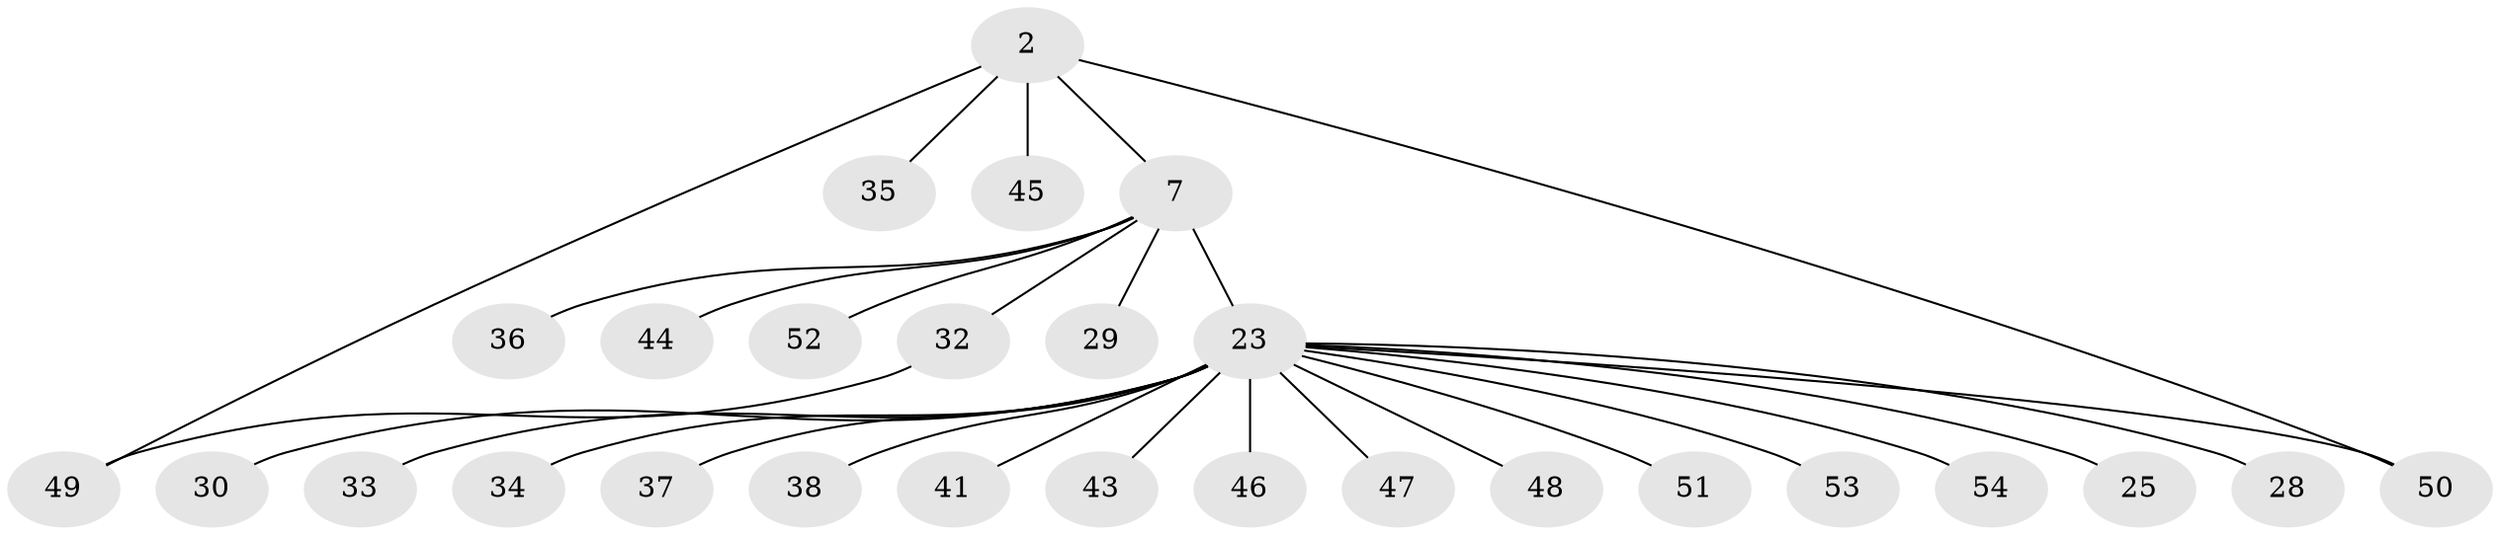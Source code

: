 // original degree distribution, {7: 0.07407407407407407, 5: 0.037037037037037035, 6: 0.018518518518518517, 4: 0.09259259259259259, 10: 0.018518518518518517, 3: 0.037037037037037035, 2: 0.12962962962962962, 1: 0.5925925925925926}
// Generated by graph-tools (version 1.1) at 2025/57/03/04/25 21:57:19]
// undirected, 27 vertices, 28 edges
graph export_dot {
graph [start="1"]
  node [color=gray90,style=filled];
  2;
  7 [super="+3"];
  23 [super="+17+22"];
  25;
  28;
  29;
  30;
  32 [super="+8"];
  33;
  34;
  35;
  36;
  37;
  38;
  41;
  43;
  44 [super="+16"];
  45;
  46;
  47 [super="+42"];
  48 [super="+18+26+31"];
  49 [super="+11+27"];
  50 [super="+1+21+24+40"];
  51 [super="+20+39"];
  52 [super="+13"];
  53;
  54;
  2 -- 7 [weight=2];
  2 -- 35;
  2 -- 45;
  2 -- 49 [weight=2];
  2 -- 50;
  7 -- 29;
  7 -- 36;
  7 -- 32;
  7 -- 52;
  7 -- 44;
  7 -- 23 [weight=6];
  23 -- 25;
  23 -- 28;
  23 -- 30;
  23 -- 33;
  23 -- 34;
  23 -- 37;
  23 -- 38;
  23 -- 41;
  23 -- 43;
  23 -- 46;
  23 -- 47;
  23 -- 48;
  23 -- 50 [weight=2];
  23 -- 51;
  23 -- 53;
  23 -- 54;
  32 -- 49;
}
